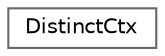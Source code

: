 digraph "Gráfico de Hierarquia de Classes"
{
 // LATEX_PDF_SIZE
  bgcolor="transparent";
  edge [fontname=Helvetica,fontsize=10,labelfontname=Helvetica,labelfontsize=10];
  node [fontname=Helvetica,fontsize=10,shape=box,height=0.2,width=0.4];
  rankdir="LR";
  Node0 [id="Node000000",label="DistinctCtx",height=0.2,width=0.4,color="grey40", fillcolor="white", style="filled",URL="$structDistinctCtx.html",tooltip=" "];
}
